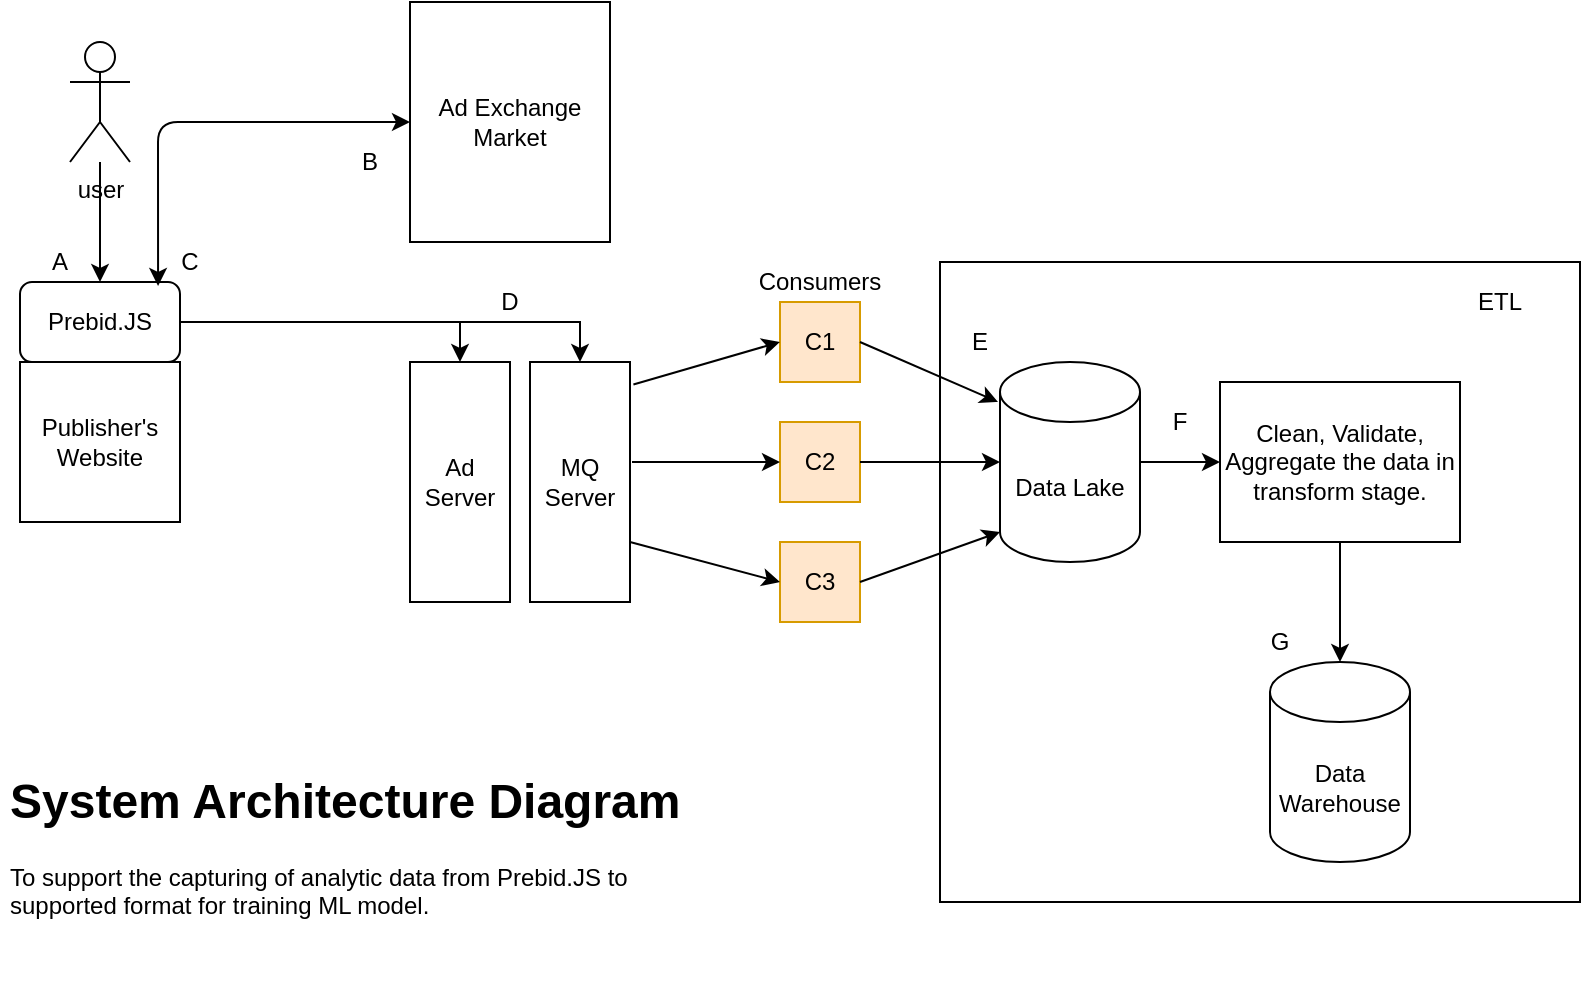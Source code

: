 <mxfile version="14.4.3" type="device"><diagram id="a6VSVpG4RfuCybJZC9eG" name="Page-1"><mxGraphModel dx="447" dy="401" grid="1" gridSize="10" guides="1" tooltips="1" connect="1" arrows="1" fold="1" page="1" pageScale="1" pageWidth="850" pageHeight="1100" math="0" shadow="0"><root><mxCell id="0"/><mxCell id="1" parent="0"/><mxCell id="HutFQOLfEpeM_x04Gc9K-46" value="" style="whiteSpace=wrap;html=1;aspect=fixed;fillColor=none;" parent="1" vertex="1"><mxGeometry x="540" y="160" width="320" height="320" as="geometry"/></mxCell><mxCell id="HutFQOLfEpeM_x04Gc9K-3" style="edgeStyle=orthogonalEdgeStyle;rounded=0;orthogonalLoop=1;jettySize=auto;html=1;entryX=0.5;entryY=0;entryDx=0;entryDy=0;" parent="1" source="HutFQOLfEpeM_x04Gc9K-4" target="HutFQOLfEpeM_x04Gc9K-2" edge="1"><mxGeometry relative="1" as="geometry"/></mxCell><mxCell id="HutFQOLfEpeM_x04Gc9K-1" value="user" style="shape=umlActor;verticalLabelPosition=bottom;verticalAlign=top;html=1;outlineConnect=0;" parent="1" vertex="1"><mxGeometry x="105" y="50" width="30" height="60" as="geometry"/></mxCell><mxCell id="HutFQOLfEpeM_x04Gc9K-2" value="Publisher's Website" style="whiteSpace=wrap;html=1;aspect=fixed;" parent="1" vertex="1"><mxGeometry x="80" y="210" width="80" height="80" as="geometry"/></mxCell><mxCell id="HutFQOLfEpeM_x04Gc9K-16" style="edgeStyle=orthogonalEdgeStyle;rounded=0;orthogonalLoop=1;jettySize=auto;html=1;entryX=0.5;entryY=0;entryDx=0;entryDy=0;" parent="1" source="HutFQOLfEpeM_x04Gc9K-4" target="HutFQOLfEpeM_x04Gc9K-14" edge="1"><mxGeometry relative="1" as="geometry"><mxPoint x="245" y="230" as="targetPoint"/></mxGeometry></mxCell><mxCell id="HutFQOLfEpeM_x04Gc9K-4" value="Prebid.JS" style="rounded=1;whiteSpace=wrap;html=1;" parent="1" vertex="1"><mxGeometry x="80" y="170" width="80" height="40" as="geometry"/></mxCell><mxCell id="HutFQOLfEpeM_x04Gc9K-5" style="edgeStyle=orthogonalEdgeStyle;rounded=0;orthogonalLoop=1;jettySize=auto;html=1;entryX=0.5;entryY=0;entryDx=0;entryDy=0;" parent="1" source="HutFQOLfEpeM_x04Gc9K-1" target="HutFQOLfEpeM_x04Gc9K-4" edge="1"><mxGeometry relative="1" as="geometry"><mxPoint x="120" y="110" as="sourcePoint"/><mxPoint x="120" y="210" as="targetPoint"/></mxGeometry></mxCell><mxCell id="HutFQOLfEpeM_x04Gc9K-6" value="Ad Exchange&lt;br&gt;Market" style="rounded=0;whiteSpace=wrap;html=1;rotation=0;" parent="1" vertex="1"><mxGeometry x="275" y="30" width="100" height="120" as="geometry"/></mxCell><mxCell id="HutFQOLfEpeM_x04Gc9K-7" value="" style="endArrow=classic;startArrow=classic;html=1;exitX=0.863;exitY=0.05;exitDx=0;exitDy=0;entryX=0;entryY=0.5;entryDx=0;entryDy=0;exitPerimeter=0;" parent="1" source="HutFQOLfEpeM_x04Gc9K-4" target="HutFQOLfEpeM_x04Gc9K-6" edge="1"><mxGeometry width="50" height="50" relative="1" as="geometry"><mxPoint x="285" y="220" as="sourcePoint"/><mxPoint x="275" y="190" as="targetPoint"/><Array as="points"><mxPoint x="149" y="90"/></Array></mxGeometry></mxCell><mxCell id="HutFQOLfEpeM_x04Gc9K-8" value="B" style="text;html=1;strokeColor=none;fillColor=none;align=center;verticalAlign=middle;whiteSpace=wrap;rounded=0;" parent="1" vertex="1"><mxGeometry x="235" y="100" width="40" height="20" as="geometry"/></mxCell><mxCell id="HutFQOLfEpeM_x04Gc9K-9" value="A" style="text;html=1;strokeColor=none;fillColor=none;align=center;verticalAlign=middle;whiteSpace=wrap;rounded=0;" parent="1" vertex="1"><mxGeometry x="80" y="150" width="40" height="20" as="geometry"/></mxCell><mxCell id="HutFQOLfEpeM_x04Gc9K-11" value="C" style="text;html=1;strokeColor=none;fillColor=none;align=center;verticalAlign=middle;whiteSpace=wrap;rounded=0;" parent="1" vertex="1"><mxGeometry x="145" y="150" width="40" height="20" as="geometry"/></mxCell><mxCell id="HutFQOLfEpeM_x04Gc9K-14" value="Ad Server" style="rounded=0;whiteSpace=wrap;html=1;rotation=0;" parent="1" vertex="1"><mxGeometry x="275" y="210" width="50" height="120" as="geometry"/></mxCell><mxCell id="HutFQOLfEpeM_x04Gc9K-15" value="MQ Server" style="rounded=0;whiteSpace=wrap;html=1;rotation=0;" parent="1" vertex="1"><mxGeometry x="335" y="210" width="50" height="120" as="geometry"/></mxCell><mxCell id="HutFQOLfEpeM_x04Gc9K-18" style="edgeStyle=orthogonalEdgeStyle;rounded=0;orthogonalLoop=1;jettySize=auto;html=1;entryX=0.5;entryY=0;entryDx=0;entryDy=0;" parent="1" source="HutFQOLfEpeM_x04Gc9K-4" target="HutFQOLfEpeM_x04Gc9K-15" edge="1"><mxGeometry relative="1" as="geometry"><mxPoint x="245" y="230" as="targetPoint"/></mxGeometry></mxCell><mxCell id="HutFQOLfEpeM_x04Gc9K-19" value="D" style="text;html=1;strokeColor=none;fillColor=none;align=center;verticalAlign=middle;whiteSpace=wrap;rounded=0;" parent="1" vertex="1"><mxGeometry x="305" y="170" width="40" height="20" as="geometry"/></mxCell><mxCell id="HutFQOLfEpeM_x04Gc9K-24" value="C1" style="whiteSpace=wrap;html=1;aspect=fixed;fillColor=#ffe6cc;strokeColor=#d79b00;" parent="1" vertex="1"><mxGeometry x="460" y="180" width="40" height="40" as="geometry"/></mxCell><mxCell id="HutFQOLfEpeM_x04Gc9K-25" value="C2" style="whiteSpace=wrap;html=1;aspect=fixed;fillColor=#ffe6cc;strokeColor=#d79b00;" parent="1" vertex="1"><mxGeometry x="460" y="240" width="40" height="40" as="geometry"/></mxCell><mxCell id="HutFQOLfEpeM_x04Gc9K-26" value="C3" style="whiteSpace=wrap;html=1;aspect=fixed;fillColor=#ffe6cc;strokeColor=#d79b00;" parent="1" vertex="1"><mxGeometry x="460" y="300" width="40" height="40" as="geometry"/></mxCell><mxCell id="HutFQOLfEpeM_x04Gc9K-27" value="" style="endArrow=classic;html=1;entryX=0;entryY=0.5;entryDx=0;entryDy=0;exitX=1.034;exitY=0.094;exitDx=0;exitDy=0;exitPerimeter=0;" parent="1" source="HutFQOLfEpeM_x04Gc9K-15" target="HutFQOLfEpeM_x04Gc9K-24" edge="1"><mxGeometry width="50" height="50" relative="1" as="geometry"><mxPoint x="205" y="410" as="sourcePoint"/><mxPoint x="255" y="360" as="targetPoint"/></mxGeometry></mxCell><mxCell id="HutFQOLfEpeM_x04Gc9K-28" value="" style="endArrow=classic;html=1;entryX=0;entryY=0.5;entryDx=0;entryDy=0;" parent="1" target="HutFQOLfEpeM_x04Gc9K-25" edge="1"><mxGeometry width="50" height="50" relative="1" as="geometry"><mxPoint x="386" y="260" as="sourcePoint"/><mxPoint x="295" y="280" as="targetPoint"/></mxGeometry></mxCell><mxCell id="HutFQOLfEpeM_x04Gc9K-29" value="" style="endArrow=classic;html=1;exitX=1;exitY=0.75;exitDx=0;exitDy=0;entryX=0;entryY=0.5;entryDx=0;entryDy=0;" parent="1" source="HutFQOLfEpeM_x04Gc9K-15" target="HutFQOLfEpeM_x04Gc9K-26" edge="1"><mxGeometry width="50" height="50" relative="1" as="geometry"><mxPoint x="390" y="360" as="sourcePoint"/><mxPoint x="440" y="310" as="targetPoint"/></mxGeometry></mxCell><mxCell id="HutFQOLfEpeM_x04Gc9K-30" value="E" style="text;html=1;strokeColor=none;fillColor=none;align=center;verticalAlign=middle;whiteSpace=wrap;rounded=0;" parent="1" vertex="1"><mxGeometry x="540" y="190" width="40" height="20" as="geometry"/></mxCell><mxCell id="HutFQOLfEpeM_x04Gc9K-32" value="Consumers" style="text;html=1;strokeColor=none;fillColor=none;align=center;verticalAlign=middle;whiteSpace=wrap;rounded=0;" parent="1" vertex="1"><mxGeometry x="460" y="160" width="40" height="20" as="geometry"/></mxCell><mxCell id="HutFQOLfEpeM_x04Gc9K-40" style="edgeStyle=orthogonalEdgeStyle;rounded=0;orthogonalLoop=1;jettySize=auto;html=1;" parent="1" source="HutFQOLfEpeM_x04Gc9K-33" target="HutFQOLfEpeM_x04Gc9K-39" edge="1"><mxGeometry relative="1" as="geometry"/></mxCell><mxCell id="HutFQOLfEpeM_x04Gc9K-33" value="Data Lake" style="shape=cylinder3;whiteSpace=wrap;html=1;boundedLbl=1;backgroundOutline=1;size=15;" parent="1" vertex="1"><mxGeometry x="570" y="210" width="70" height="100" as="geometry"/></mxCell><mxCell id="HutFQOLfEpeM_x04Gc9K-35" value="" style="endArrow=classic;html=1;exitX=1;exitY=0.5;exitDx=0;exitDy=0;entryX=0;entryY=1;entryDx=0;entryDy=-15;entryPerimeter=0;" parent="1" source="HutFQOLfEpeM_x04Gc9K-26" target="HutFQOLfEpeM_x04Gc9K-33" edge="1"><mxGeometry width="50" height="50" relative="1" as="geometry"><mxPoint x="405" y="510" as="sourcePoint"/><mxPoint x="355" y="470" as="targetPoint"/></mxGeometry></mxCell><mxCell id="HutFQOLfEpeM_x04Gc9K-36" value="" style="endArrow=classic;html=1;exitX=1;exitY=0.5;exitDx=0;exitDy=0;" parent="1" source="HutFQOLfEpeM_x04Gc9K-24" edge="1"><mxGeometry width="50" height="50" relative="1" as="geometry"><mxPoint x="235" y="490" as="sourcePoint"/><mxPoint x="569" y="230" as="targetPoint"/></mxGeometry></mxCell><mxCell id="HutFQOLfEpeM_x04Gc9K-37" value="" style="endArrow=classic;html=1;entryX=0;entryY=0.5;entryDx=0;entryDy=0;entryPerimeter=0;exitX=1;exitY=0.5;exitDx=0;exitDy=0;" parent="1" source="HutFQOLfEpeM_x04Gc9K-25" target="HutFQOLfEpeM_x04Gc9K-33" edge="1"><mxGeometry width="50" height="50" relative="1" as="geometry"><mxPoint x="275" y="510" as="sourcePoint"/><mxPoint x="325" y="460" as="targetPoint"/></mxGeometry></mxCell><mxCell id="HutFQOLfEpeM_x04Gc9K-38" value="F" style="text;html=1;strokeColor=none;fillColor=none;align=center;verticalAlign=middle;whiteSpace=wrap;rounded=0;" parent="1" vertex="1"><mxGeometry x="640" y="230" width="40" height="20" as="geometry"/></mxCell><mxCell id="HutFQOLfEpeM_x04Gc9K-43" style="edgeStyle=orthogonalEdgeStyle;rounded=0;orthogonalLoop=1;jettySize=auto;html=1;" parent="1" source="HutFQOLfEpeM_x04Gc9K-39" target="HutFQOLfEpeM_x04Gc9K-42" edge="1"><mxGeometry relative="1" as="geometry"/></mxCell><mxCell id="HutFQOLfEpeM_x04Gc9K-39" value="Clean, Validate, Aggregate the data in transform stage." style="rounded=0;whiteSpace=wrap;html=1;" parent="1" vertex="1"><mxGeometry x="680" y="220" width="120" height="80" as="geometry"/></mxCell><mxCell id="HutFQOLfEpeM_x04Gc9K-41" value="G" style="text;html=1;strokeColor=none;fillColor=none;align=center;verticalAlign=middle;whiteSpace=wrap;rounded=0;" parent="1" vertex="1"><mxGeometry x="690" y="340" width="40" height="20" as="geometry"/></mxCell><mxCell id="HutFQOLfEpeM_x04Gc9K-42" value="Data Warehouse" style="shape=cylinder3;whiteSpace=wrap;html=1;boundedLbl=1;backgroundOutline=1;size=15;" parent="1" vertex="1"><mxGeometry x="705" y="360" width="70" height="100" as="geometry"/></mxCell><mxCell id="HutFQOLfEpeM_x04Gc9K-47" value="ETL" style="text;html=1;strokeColor=none;fillColor=none;align=center;verticalAlign=middle;whiteSpace=wrap;rounded=0;" parent="1" vertex="1"><mxGeometry x="790" y="160" width="60" height="40" as="geometry"/></mxCell><mxCell id="HutFQOLfEpeM_x04Gc9K-49" value="&lt;h1&gt;System Architecture Diagram&lt;/h1&gt;&lt;p&gt;To support the capturing of analytic data from Prebid.JS to supported format for training ML model.&lt;/p&gt;" style="text;html=1;strokeColor=none;fillColor=none;spacing=5;spacingTop=-20;whiteSpace=wrap;overflow=hidden;rounded=0;" parent="1" vertex="1"><mxGeometry x="70" y="410" width="370" height="120" as="geometry"/></mxCell></root></mxGraphModel></diagram></mxfile>